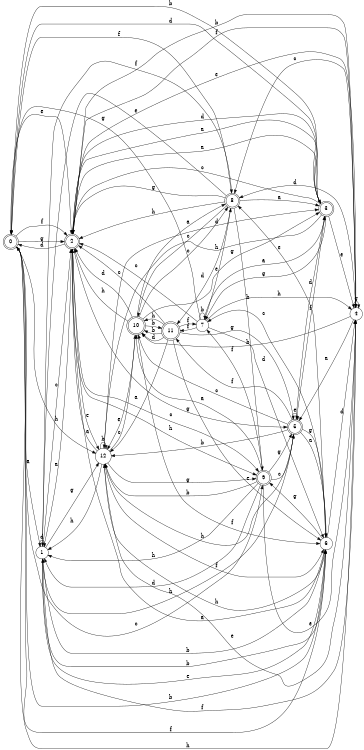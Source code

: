 digraph n11_1 {
__start0 [label="" shape="none"];

rankdir=LR;
size="8,5";

s0 [style="rounded,filled", color="black", fillcolor="white" shape="doublecircle", label="0"];
s1 [style="filled", color="black", fillcolor="white" shape="circle", label="1"];
s2 [style="rounded,filled", color="black", fillcolor="white" shape="doublecircle", label="2"];
s3 [style="rounded,filled", color="black", fillcolor="white" shape="doublecircle", label="3"];
s4 [style="filled", color="black", fillcolor="white" shape="circle", label="4"];
s5 [style="rounded,filled", color="black", fillcolor="white" shape="doublecircle", label="5"];
s6 [style="filled", color="black", fillcolor="white" shape="circle", label="6"];
s7 [style="filled", color="black", fillcolor="white" shape="circle", label="7"];
s8 [style="rounded,filled", color="black", fillcolor="white" shape="doublecircle", label="8"];
s9 [style="rounded,filled", color="black", fillcolor="white" shape="doublecircle", label="9"];
s10 [style="rounded,filled", color="black", fillcolor="white" shape="doublecircle", label="10"];
s11 [style="rounded,filled", color="black", fillcolor="white" shape="doublecircle", label="11"];
s12 [style="filled", color="black", fillcolor="white" shape="circle", label="12"];
s0 -> s1 [label="a"];
s0 -> s6 [label="b"];
s0 -> s9 [label="c"];
s0 -> s3 [label="d"];
s0 -> s2 [label="e"];
s0 -> s2 [label="f"];
s0 -> s2 [label="g"];
s0 -> s12 [label="h"];
s1 -> s2 [label="a"];
s1 -> s6 [label="b"];
s1 -> s2 [label="c"];
s1 -> s1 [label="d"];
s1 -> s6 [label="e"];
s1 -> s8 [label="f"];
s1 -> s12 [label="g"];
s1 -> s5 [label="h"];
s2 -> s3 [label="a"];
s2 -> s4 [label="b"];
s2 -> s9 [label="c"];
s2 -> s0 [label="d"];
s2 -> s12 [label="e"];
s2 -> s4 [label="f"];
s2 -> s5 [label="g"];
s2 -> s9 [label="h"];
s3 -> s2 [label="a"];
s3 -> s0 [label="b"];
s3 -> s2 [label="c"];
s3 -> s2 [label="d"];
s3 -> s4 [label="e"];
s3 -> s5 [label="f"];
s3 -> s7 [label="g"];
s3 -> s12 [label="h"];
s4 -> s5 [label="a"];
s4 -> s10 [label="b"];
s4 -> s8 [label="c"];
s4 -> s8 [label="d"];
s4 -> s2 [label="e"];
s4 -> s1 [label="f"];
s4 -> s4 [label="g"];
s4 -> s0 [label="h"];
s5 -> s6 [label="a"];
s5 -> s12 [label="b"];
s5 -> s10 [label="c"];
s5 -> s3 [label="d"];
s5 -> s5 [label="e"];
s5 -> s11 [label="f"];
s5 -> s6 [label="g"];
s5 -> s12 [label="h"];
s6 -> s2 [label="a"];
s6 -> s1 [label="b"];
s6 -> s7 [label="c"];
s6 -> s4 [label="d"];
s6 -> s8 [label="e"];
s6 -> s0 [label="f"];
s6 -> s9 [label="g"];
s6 -> s12 [label="h"];
s7 -> s3 [label="a"];
s7 -> s7 [label="b"];
s7 -> s2 [label="c"];
s7 -> s6 [label="d"];
s7 -> s8 [label="e"];
s7 -> s11 [label="f"];
s7 -> s0 [label="g"];
s7 -> s4 [label="h"];
s8 -> s3 [label="a"];
s8 -> s9 [label="b"];
s8 -> s10 [label="c"];
s8 -> s11 [label="d"];
s8 -> s1 [label="e"];
s8 -> s0 [label="f"];
s8 -> s2 [label="g"];
s8 -> s2 [label="h"];
s9 -> s10 [label="a"];
s9 -> s12 [label="b"];
s9 -> s5 [label="c"];
s9 -> s1 [label="d"];
s9 -> s4 [label="e"];
s9 -> s7 [label="f"];
s9 -> s5 [label="g"];
s9 -> s1 [label="h"];
s10 -> s8 [label="a"];
s10 -> s11 [label="b"];
s10 -> s8 [label="c"];
s10 -> s2 [label="d"];
s10 -> s12 [label="e"];
s10 -> s6 [label="f"];
s10 -> s3 [label="g"];
s10 -> s2 [label="h"];
s11 -> s12 [label="a"];
s11 -> s10 [label="b"];
s11 -> s2 [label="c"];
s11 -> s10 [label="d"];
s11 -> s6 [label="e"];
s11 -> s7 [label="f"];
s11 -> s5 [label="g"];
s11 -> s10 [label="h"];
s12 -> s2 [label="a"];
s12 -> s12 [label="b"];
s12 -> s10 [label="c"];
s12 -> s3 [label="d"];
s12 -> s4 [label="e"];
s12 -> s6 [label="f"];
s12 -> s9 [label="g"];
s12 -> s1 [label="h"];

}